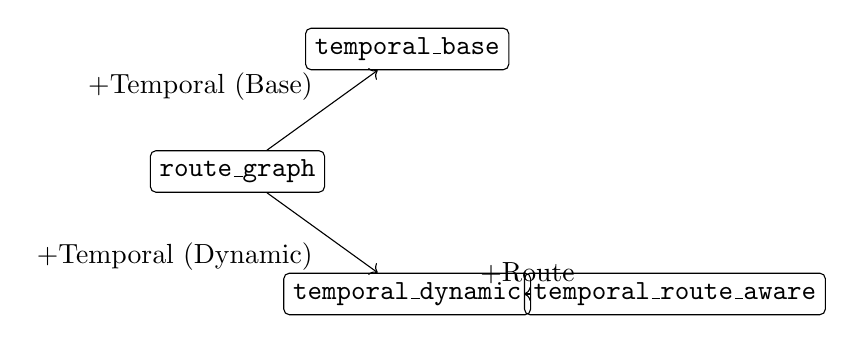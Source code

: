 % Temporal comparison branch
\begin{tikzpicture}[node distance=2.2cm, auto]
    \node (route) [draw, rectangle, rounded corners=2pt, align=center, minimum width=22mm] {\texttt{route\_graph}};
    \node (temporal_base) [draw, rectangle, rounded corners=2pt, above right of=route, align=center, xshift=6mm, minimum width=22mm] {\texttt{temporal\_base}};
    \node (temporal_dynamic) [draw, rectangle, rounded corners=2pt, below right of=route, align=center, xshift=6mm, minimum width=26mm] {\texttt{temporal\_dynamic}};
    \node (temporal_full) [draw, rectangle, rounded corners=2pt, right of=temporal_dynamic, align=center, xshift=12mm, minimum width=32mm] {\texttt{temporal\_route\_aware}};

    \draw[->] (route) -- (temporal_base) node[midway, above left] {+Temporal (Base)};
    \draw[->] (route) -- (temporal_dynamic) node[midway, below left] {+Temporal (Dynamic)};
    \draw[->] (temporal_dynamic) -- (temporal_full) node[midway, above] {+Route};
\end{tikzpicture}














